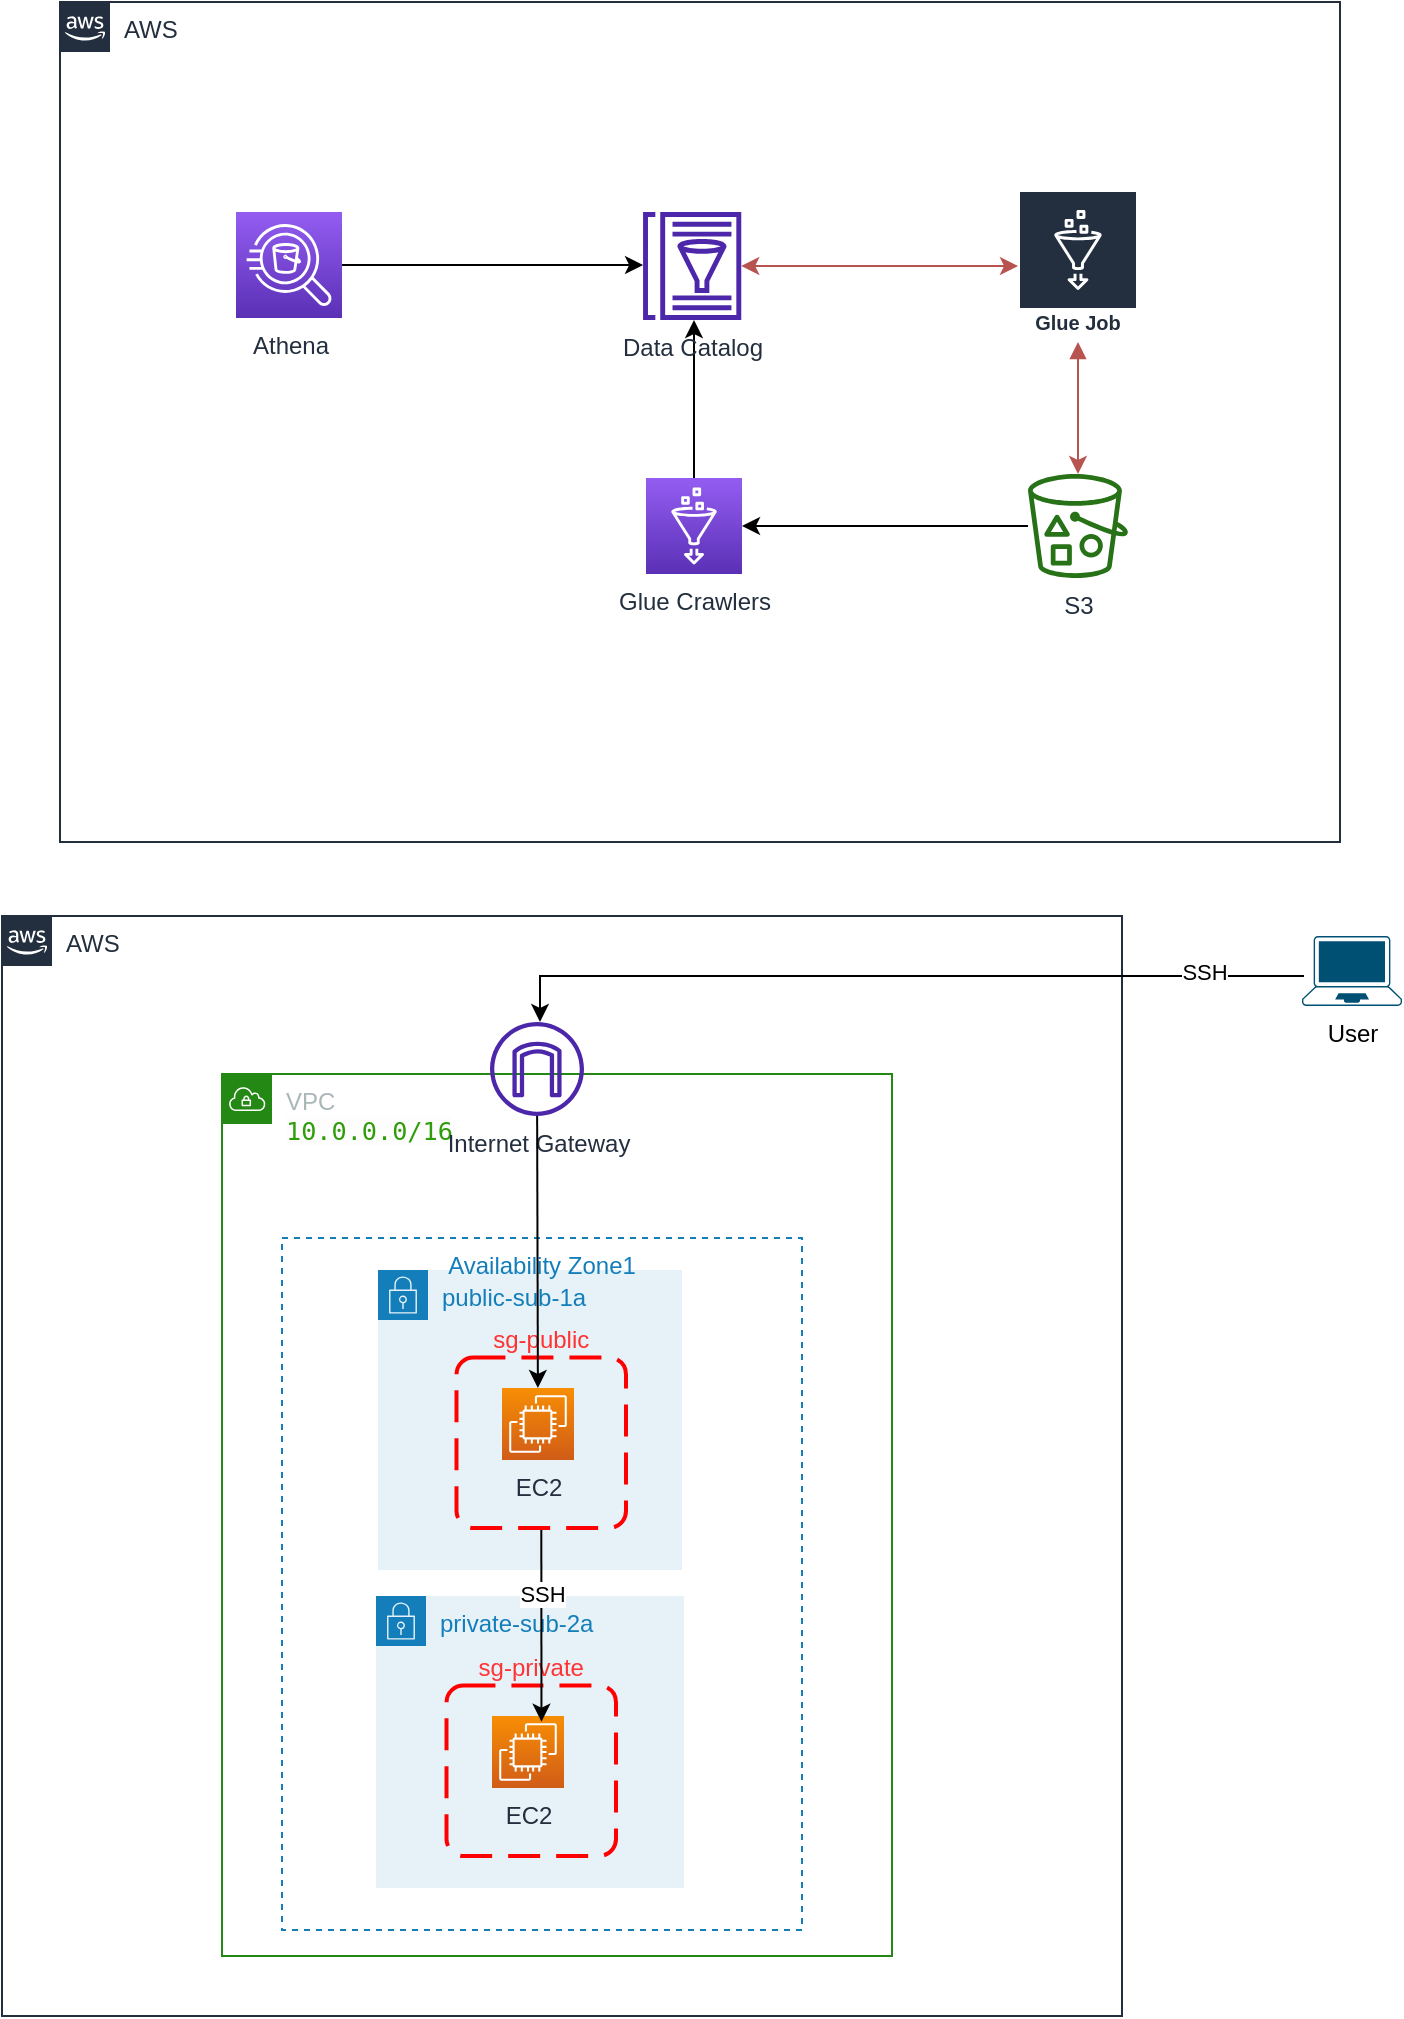 <mxfile version="20.0.4" type="github">
  <diagram id="bubod4ycSjlofOA1EDyM" name="Page-1">
    <mxGraphModel dx="1038" dy="579" grid="1" gridSize="10" guides="1" tooltips="1" connect="1" arrows="1" fold="1" page="1" pageScale="1" pageWidth="850" pageHeight="1100" math="0" shadow="0">
      <root>
        <mxCell id="0" />
        <mxCell id="1" parent="0" />
        <mxCell id="HFAZDbldac43EzFRhfoX-1" value="AWS&amp;nbsp;" style="points=[[0,0],[0.25,0],[0.5,0],[0.75,0],[1,0],[1,0.25],[1,0.5],[1,0.75],[1,1],[0.75,1],[0.5,1],[0.25,1],[0,1],[0,0.75],[0,0.5],[0,0.25]];outlineConnect=0;gradientColor=none;html=1;whiteSpace=wrap;fontSize=12;fontStyle=0;shape=mxgraph.aws4.group;grIcon=mxgraph.aws4.group_aws_cloud_alt;strokeColor=#232F3E;fillColor=none;verticalAlign=top;align=left;spacingLeft=30;fontColor=#232F3E;dashed=0;labelBackgroundColor=#ffffff;container=1;pointerEvents=0;collapsible=0;recursiveResize=0;" vertex="1" parent="1">
          <mxGeometry x="90" y="10" width="640" height="420" as="geometry" />
        </mxCell>
        <mxCell id="HFAZDbldac43EzFRhfoX-13" style="edgeStyle=orthogonalEdgeStyle;rounded=0;orthogonalLoop=1;jettySize=auto;html=1;" edge="1" parent="HFAZDbldac43EzFRhfoX-1" source="HFAZDbldac43EzFRhfoX-7" target="HFAZDbldac43EzFRhfoX-9">
          <mxGeometry relative="1" as="geometry" />
        </mxCell>
        <mxCell id="HFAZDbldac43EzFRhfoX-7" value="S3" style="outlineConnect=0;fontColor=#232F3E;gradientColor=none;fillColor=#277116;strokeColor=none;dashed=0;verticalLabelPosition=bottom;verticalAlign=top;align=center;html=1;fontSize=12;fontStyle=0;aspect=fixed;pointerEvents=1;shape=mxgraph.aws4.bucket_with_objects;labelBackgroundColor=#ffffff;" vertex="1" parent="HFAZDbldac43EzFRhfoX-1">
          <mxGeometry x="484" y="236" width="50" height="51.99" as="geometry" />
        </mxCell>
        <mxCell id="HFAZDbldac43EzFRhfoX-14" style="edgeStyle=orthogonalEdgeStyle;rounded=0;orthogonalLoop=1;jettySize=auto;html=1;" edge="1" parent="HFAZDbldac43EzFRhfoX-1" source="HFAZDbldac43EzFRhfoX-9" target="HFAZDbldac43EzFRhfoX-3">
          <mxGeometry relative="1" as="geometry">
            <Array as="points">
              <mxPoint x="317" y="138" />
            </Array>
          </mxGeometry>
        </mxCell>
        <mxCell id="HFAZDbldac43EzFRhfoX-9" value="Glue Crawlers" style="sketch=0;points=[[0,0,0],[0.25,0,0],[0.5,0,0],[0.75,0,0],[1,0,0],[0,1,0],[0.25,1,0],[0.5,1,0],[0.75,1,0],[1,1,0],[0,0.25,0],[0,0.5,0],[0,0.75,0],[1,0.25,0],[1,0.5,0],[1,0.75,0]];outlineConnect=0;fontColor=#232F3E;gradientColor=#945DF2;gradientDirection=north;fillColor=#5A30B5;strokeColor=#ffffff;dashed=0;verticalLabelPosition=bottom;verticalAlign=top;align=center;html=1;fontSize=12;fontStyle=0;aspect=fixed;shape=mxgraph.aws4.resourceIcon;resIcon=mxgraph.aws4.glue;" vertex="1" parent="HFAZDbldac43EzFRhfoX-1">
          <mxGeometry x="293" y="238" width="48" height="48" as="geometry" />
        </mxCell>
        <mxCell id="HFAZDbldac43EzFRhfoX-16" style="rounded=0;orthogonalLoop=1;jettySize=auto;html=1;startArrow=block;startFill=1;fillColor=#f8cecc;strokeColor=#b85450;" edge="1" parent="HFAZDbldac43EzFRhfoX-1" source="HFAZDbldac43EzFRhfoX-10" target="HFAZDbldac43EzFRhfoX-7">
          <mxGeometry relative="1" as="geometry" />
        </mxCell>
        <mxCell id="HFAZDbldac43EzFRhfoX-10" value="Glue Job" style="sketch=0;outlineConnect=0;fontColor=#232F3E;gradientColor=none;strokeColor=#ffffff;fillColor=#232F3E;dashed=0;verticalLabelPosition=middle;verticalAlign=bottom;align=center;html=1;whiteSpace=wrap;fontSize=10;fontStyle=1;spacing=3;shape=mxgraph.aws4.productIcon;prIcon=mxgraph.aws4.glue;" vertex="1" parent="HFAZDbldac43EzFRhfoX-1">
          <mxGeometry x="479.0" y="94" width="60" height="76" as="geometry" />
        </mxCell>
        <mxCell id="HFAZDbldac43EzFRhfoX-15" style="edgeStyle=orthogonalEdgeStyle;rounded=0;orthogonalLoop=1;jettySize=auto;html=1;startArrow=classic;startFill=1;fillColor=#f8cecc;strokeColor=#b85450;" edge="1" parent="HFAZDbldac43EzFRhfoX-1" source="HFAZDbldac43EzFRhfoX-3" target="HFAZDbldac43EzFRhfoX-10">
          <mxGeometry relative="1" as="geometry" />
        </mxCell>
        <mxCell id="HFAZDbldac43EzFRhfoX-3" value="Data Catalog&lt;br&gt;" style="sketch=0;outlineConnect=0;fontColor=#232F3E;gradientColor=none;fillColor=#4D27AA;strokeColor=none;dashed=0;verticalLabelPosition=bottom;verticalAlign=top;align=center;html=1;fontSize=12;fontStyle=0;aspect=fixed;pointerEvents=1;shape=mxgraph.aws4.glue_data_catalog;" vertex="1" parent="HFAZDbldac43EzFRhfoX-1">
          <mxGeometry x="291.16" y="105.0" width="49.84" height="54" as="geometry" />
        </mxCell>
        <mxCell id="HFAZDbldac43EzFRhfoX-17" value="Athena" style="sketch=0;points=[[0,0,0],[0.25,0,0],[0.5,0,0],[0.75,0,0],[1,0,0],[0,1,0],[0.25,1,0],[0.5,1,0],[0.75,1,0],[1,1,0],[0,0.25,0],[0,0.5,0],[0,0.75,0],[1,0.25,0],[1,0.5,0],[1,0.75,0]];outlineConnect=0;fontColor=#232F3E;gradientColor=#945DF2;gradientDirection=north;fillColor=#5A30B5;strokeColor=#ffffff;dashed=0;verticalLabelPosition=bottom;verticalAlign=top;align=center;html=1;fontSize=12;fontStyle=0;aspect=fixed;shape=mxgraph.aws4.resourceIcon;resIcon=mxgraph.aws4.athena;" vertex="1" parent="HFAZDbldac43EzFRhfoX-1">
          <mxGeometry x="88" y="105" width="53" height="53" as="geometry" />
        </mxCell>
        <mxCell id="HFAZDbldac43EzFRhfoX-20" style="edgeStyle=orthogonalEdgeStyle;rounded=0;orthogonalLoop=1;jettySize=auto;html=1;exitX=1;exitY=0.5;exitDx=0;exitDy=0;exitPerimeter=0;" edge="1" parent="HFAZDbldac43EzFRhfoX-1" source="HFAZDbldac43EzFRhfoX-17" target="HFAZDbldac43EzFRhfoX-3">
          <mxGeometry relative="1" as="geometry">
            <mxPoint x="237" y="248" as="sourcePoint" />
            <mxPoint x="237" y="169" as="targetPoint" />
            <Array as="points">
              <mxPoint x="198" y="132" />
              <mxPoint x="198" y="132" />
            </Array>
          </mxGeometry>
        </mxCell>
        <mxCell id="HFAZDbldac43EzFRhfoX-29" value="AWS&amp;nbsp;" style="points=[[0,0],[0.25,0],[0.5,0],[0.75,0],[1,0],[1,0.25],[1,0.5],[1,0.75],[1,1],[0.75,1],[0.5,1],[0.25,1],[0,1],[0,0.75],[0,0.5],[0,0.25]];outlineConnect=0;gradientColor=none;html=1;whiteSpace=wrap;fontSize=12;fontStyle=0;shape=mxgraph.aws4.group;grIcon=mxgraph.aws4.group_aws_cloud_alt;strokeColor=#232F3E;fillColor=none;verticalAlign=top;align=left;spacingLeft=30;fontColor=#232F3E;dashed=0;labelBackgroundColor=#ffffff;container=1;pointerEvents=0;collapsible=0;recursiveResize=0;" vertex="1" parent="1">
          <mxGeometry x="61" y="467" width="560" height="550" as="geometry" />
        </mxCell>
        <mxCell id="HFAZDbldac43EzFRhfoX-30" value="VPC&lt;br&gt;&lt;span style=&quot;color: rgb(47, 156, 10); font-family: Consolas, Monaco, &amp;quot;Andale Mono&amp;quot;, &amp;quot;Ubuntu Mono&amp;quot;, monospace; font-size: 12.6px; background-color: rgb(253, 253, 253);&quot;&gt;10.0.0.0/16&lt;/span&gt;" style="points=[[0,0],[0.25,0],[0.5,0],[0.75,0],[1,0],[1,0.25],[1,0.5],[1,0.75],[1,1],[0.75,1],[0.5,1],[0.25,1],[0,1],[0,0.75],[0,0.5],[0,0.25]];outlineConnect=0;gradientColor=none;html=1;whiteSpace=wrap;fontSize=12;fontStyle=0;container=1;pointerEvents=0;collapsible=0;recursiveResize=0;shape=mxgraph.aws4.group;grIcon=mxgraph.aws4.group_vpc;strokeColor=#248814;fillColor=none;verticalAlign=top;align=left;spacingLeft=30;fontColor=#AAB7B8;dashed=0;" vertex="1" parent="HFAZDbldac43EzFRhfoX-29">
          <mxGeometry x="110" y="79" width="335" height="441" as="geometry" />
        </mxCell>
        <mxCell id="HFAZDbldac43EzFRhfoX-33" value="private-sub-2a" style="points=[[0,0],[0.25,0],[0.5,0],[0.75,0],[1,0],[1,0.25],[1,0.5],[1,0.75],[1,1],[0.75,1],[0.5,1],[0.25,1],[0,1],[0,0.75],[0,0.5],[0,0.25]];outlineConnect=0;gradientColor=none;html=1;whiteSpace=wrap;fontSize=12;fontStyle=0;container=1;pointerEvents=0;collapsible=0;recursiveResize=0;shape=mxgraph.aws4.group;grIcon=mxgraph.aws4.group_security_group;grStroke=0;strokeColor=#147EBA;fillColor=#E6F2F8;verticalAlign=top;align=left;spacingLeft=30;fontColor=#147EBA;dashed=0;" vertex="1" parent="HFAZDbldac43EzFRhfoX-30">
          <mxGeometry x="77" y="261" width="154" height="146" as="geometry" />
        </mxCell>
        <mxCell id="HFAZDbldac43EzFRhfoX-34" value="sg-private" style="rounded=1;arcSize=10;dashed=1;strokeColor=#ff0000;fillColor=none;gradientColor=none;dashPattern=8 4;strokeWidth=2;labelPosition=center;verticalLabelPosition=top;align=center;verticalAlign=bottom;fontColor=#FF3333;" vertex="1" parent="HFAZDbldac43EzFRhfoX-33">
          <mxGeometry x="35.25" y="44.75" width="84.75" height="85.25" as="geometry" />
        </mxCell>
        <mxCell id="HFAZDbldac43EzFRhfoX-35" value="EC2" style="sketch=0;points=[[0,0,0],[0.25,0,0],[0.5,0,0],[0.75,0,0],[1,0,0],[0,1,0],[0.25,1,0],[0.5,1,0],[0.75,1,0],[1,1,0],[0,0.25,0],[0,0.5,0],[0,0.75,0],[1,0.25,0],[1,0.5,0],[1,0.75,0]];outlineConnect=0;fontColor=#232F3E;gradientColor=#F78E04;gradientDirection=north;fillColor=#D05C17;strokeColor=#ffffff;dashed=0;verticalLabelPosition=bottom;verticalAlign=top;align=center;html=1;fontSize=12;fontStyle=0;aspect=fixed;shape=mxgraph.aws4.resourceIcon;resIcon=mxgraph.aws4.ec2;" vertex="1" parent="HFAZDbldac43EzFRhfoX-33">
          <mxGeometry x="58" y="60" width="36" height="36" as="geometry" />
        </mxCell>
        <mxCell id="HFAZDbldac43EzFRhfoX-23" value="public-sub-1a" style="points=[[0,0],[0.25,0],[0.5,0],[0.75,0],[1,0],[1,0.25],[1,0.5],[1,0.75],[1,1],[0.75,1],[0.5,1],[0.25,1],[0,1],[0,0.75],[0,0.5],[0,0.25]];outlineConnect=0;gradientColor=none;html=1;whiteSpace=wrap;fontSize=12;fontStyle=0;container=1;pointerEvents=0;collapsible=0;recursiveResize=0;shape=mxgraph.aws4.group;grIcon=mxgraph.aws4.group_security_group;grStroke=0;strokeColor=#147EBA;fillColor=#E6F2F8;verticalAlign=top;align=left;spacingLeft=30;fontColor=#147EBA;dashed=0;" vertex="1" parent="HFAZDbldac43EzFRhfoX-30">
          <mxGeometry x="78" y="98" width="152" height="150" as="geometry" />
        </mxCell>
        <mxCell id="HFAZDbldac43EzFRhfoX-32" value="Availability Zone1" style="fillColor=none;strokeColor=#147EBA;dashed=1;verticalAlign=top;fontStyle=0;fontColor=#147EBA;" vertex="1" parent="HFAZDbldac43EzFRhfoX-30">
          <mxGeometry x="30" y="82" width="260" height="346" as="geometry" />
        </mxCell>
        <mxCell id="HFAZDbldac43EzFRhfoX-44" value="Internet Gateway" style="sketch=0;outlineConnect=0;fontColor=#232F3E;gradientColor=none;fillColor=#4D27AA;strokeColor=none;dashed=0;verticalLabelPosition=bottom;verticalAlign=top;align=center;html=1;fontSize=12;fontStyle=0;aspect=fixed;pointerEvents=1;shape=mxgraph.aws4.internet_gateway;" vertex="1" parent="HFAZDbldac43EzFRhfoX-29">
          <mxGeometry x="244" y="53" width="47" height="47" as="geometry" />
        </mxCell>
        <mxCell id="HFAZDbldac43EzFRhfoX-46" style="edgeStyle=orthogonalEdgeStyle;rounded=0;orthogonalLoop=1;jettySize=auto;html=1;" edge="1" parent="1">
          <mxGeometry relative="1" as="geometry">
            <Array as="points">
              <mxPoint x="330" y="497" />
              <mxPoint x="330" y="520" />
            </Array>
            <mxPoint x="712" y="497" as="sourcePoint" />
            <mxPoint x="330" y="520" as="targetPoint" />
          </mxGeometry>
        </mxCell>
        <mxCell id="HFAZDbldac43EzFRhfoX-47" value="SSH" style="edgeLabel;html=1;align=center;verticalAlign=middle;resizable=0;points=[];" vertex="1" connectable="0" parent="HFAZDbldac43EzFRhfoX-46">
          <mxGeometry x="-0.707" y="1" relative="1" as="geometry">
            <mxPoint x="9" y="-3" as="offset" />
          </mxGeometry>
        </mxCell>
        <mxCell id="HFAZDbldac43EzFRhfoX-48" value="User" style="points=[[0.13,0.02,0],[0.5,0,0],[0.87,0.02,0],[0.885,0.4,0],[0.985,0.985,0],[0.5,1,0],[0.015,0.985,0],[0.115,0.4,0]];verticalLabelPosition=bottom;sketch=0;html=1;verticalAlign=top;aspect=fixed;align=center;pointerEvents=1;shape=mxgraph.cisco19.laptop;fillColor=#005073;strokeColor=none;" vertex="1" parent="1">
          <mxGeometry x="711" y="477" width="50" height="35" as="geometry" />
        </mxCell>
        <mxCell id="HFAZDbldac43EzFRhfoX-54" style="edgeStyle=none;rounded=0;orthogonalLoop=1;jettySize=auto;html=1;entryX=0.499;entryY=0.699;entryDx=0;entryDy=0;entryPerimeter=0;startArrow=none;startFill=0;" edge="1" parent="1" source="HFAZDbldac43EzFRhfoX-51" target="HFAZDbldac43EzFRhfoX-32">
          <mxGeometry relative="1" as="geometry" />
        </mxCell>
        <mxCell id="HFAZDbldac43EzFRhfoX-55" value="SSH" style="edgeLabel;html=1;align=center;verticalAlign=middle;resizable=0;points=[];" vertex="1" connectable="0" parent="HFAZDbldac43EzFRhfoX-54">
          <mxGeometry x="-0.327" relative="1" as="geometry">
            <mxPoint as="offset" />
          </mxGeometry>
        </mxCell>
        <mxCell id="HFAZDbldac43EzFRhfoX-51" value="sg-public" style="rounded=1;arcSize=10;dashed=1;strokeColor=#ff0000;fillColor=none;gradientColor=none;dashPattern=8 4;strokeWidth=2;labelPosition=center;verticalLabelPosition=top;align=center;verticalAlign=bottom;fontColor=#FF3333;" vertex="1" parent="1">
          <mxGeometry x="288.25" y="687.75" width="84.75" height="85.25" as="geometry" />
        </mxCell>
        <mxCell id="HFAZDbldac43EzFRhfoX-52" value="EC2" style="sketch=0;points=[[0,0,0],[0.25,0,0],[0.5,0,0],[0.75,0,0],[1,0,0],[0,1,0],[0.25,1,0],[0.5,1,0],[0.75,1,0],[1,1,0],[0,0.25,0],[0,0.5,0],[0,0.75,0],[1,0.25,0],[1,0.5,0],[1,0.75,0]];outlineConnect=0;fontColor=#232F3E;gradientColor=#F78E04;gradientDirection=north;fillColor=#D05C17;strokeColor=#ffffff;dashed=0;verticalLabelPosition=bottom;verticalAlign=top;align=center;html=1;fontSize=12;fontStyle=0;aspect=fixed;shape=mxgraph.aws4.resourceIcon;resIcon=mxgraph.aws4.ec2;" vertex="1" parent="1">
          <mxGeometry x="311" y="703" width="36" height="36" as="geometry" />
        </mxCell>
        <mxCell id="HFAZDbldac43EzFRhfoX-56" style="edgeStyle=none;rounded=0;orthogonalLoop=1;jettySize=auto;html=1;startArrow=none;startFill=0;" edge="1" parent="1" source="HFAZDbldac43EzFRhfoX-44" target="HFAZDbldac43EzFRhfoX-52">
          <mxGeometry relative="1" as="geometry" />
        </mxCell>
      </root>
    </mxGraphModel>
  </diagram>
</mxfile>
